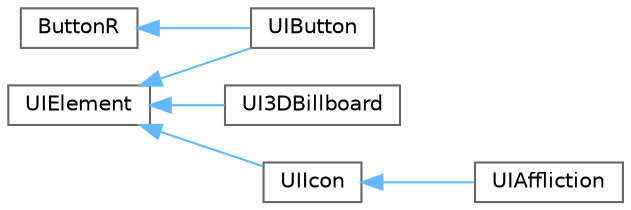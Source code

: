 digraph "Graphical Class Hierarchy"
{
 // LATEX_PDF_SIZE
  bgcolor="transparent";
  edge [fontname=Helvetica,fontsize=10,labelfontname=Helvetica,labelfontsize=10];
  node [fontname=Helvetica,fontsize=10,shape=box,height=0.2,width=0.4];
  rankdir="LR";
  Node0 [id="Node000000",label="ButtonR",height=0.2,width=0.4,color="grey40", fillcolor="white", style="filled",URL="$class_button_r.html",tooltip=" "];
  Node0 -> Node1 [id="edge1_Node000000_Node000001",dir="back",color="steelblue1",style="solid",tooltip=" "];
  Node1 [id="Node000001",label="UIButton",height=0.2,width=0.4,color="grey40", fillcolor="white", style="filled",URL="$class_u_i_button.html",tooltip=" "];
  Node2 [id="Node000002",label="UIElement",height=0.2,width=0.4,color="grey40", fillcolor="white", style="filled",URL="$class_u_i_element.html",tooltip=" "];
  Node2 -> Node3 [id="edge2_Node000002_Node000003",dir="back",color="steelblue1",style="solid",tooltip=" "];
  Node3 [id="Node000003",label="UI3DBillboard",height=0.2,width=0.4,color="grey40", fillcolor="white", style="filled",URL="$class_u_i3_d_billboard.html",tooltip=" "];
  Node2 -> Node1 [id="edge3_Node000002_Node000001",dir="back",color="steelblue1",style="solid",tooltip=" "];
  Node2 -> Node4 [id="edge4_Node000002_Node000004",dir="back",color="steelblue1",style="solid",tooltip=" "];
  Node4 [id="Node000004",label="UIIcon",height=0.2,width=0.4,color="grey40", fillcolor="white", style="filled",URL="$class_u_i_icon.html",tooltip=" "];
  Node4 -> Node5 [id="edge5_Node000004_Node000005",dir="back",color="steelblue1",style="solid",tooltip=" "];
  Node5 [id="Node000005",label="UIAffliction",height=0.2,width=0.4,color="grey40", fillcolor="white", style="filled",URL="$class_u_i_affliction.html",tooltip=" "];
}
